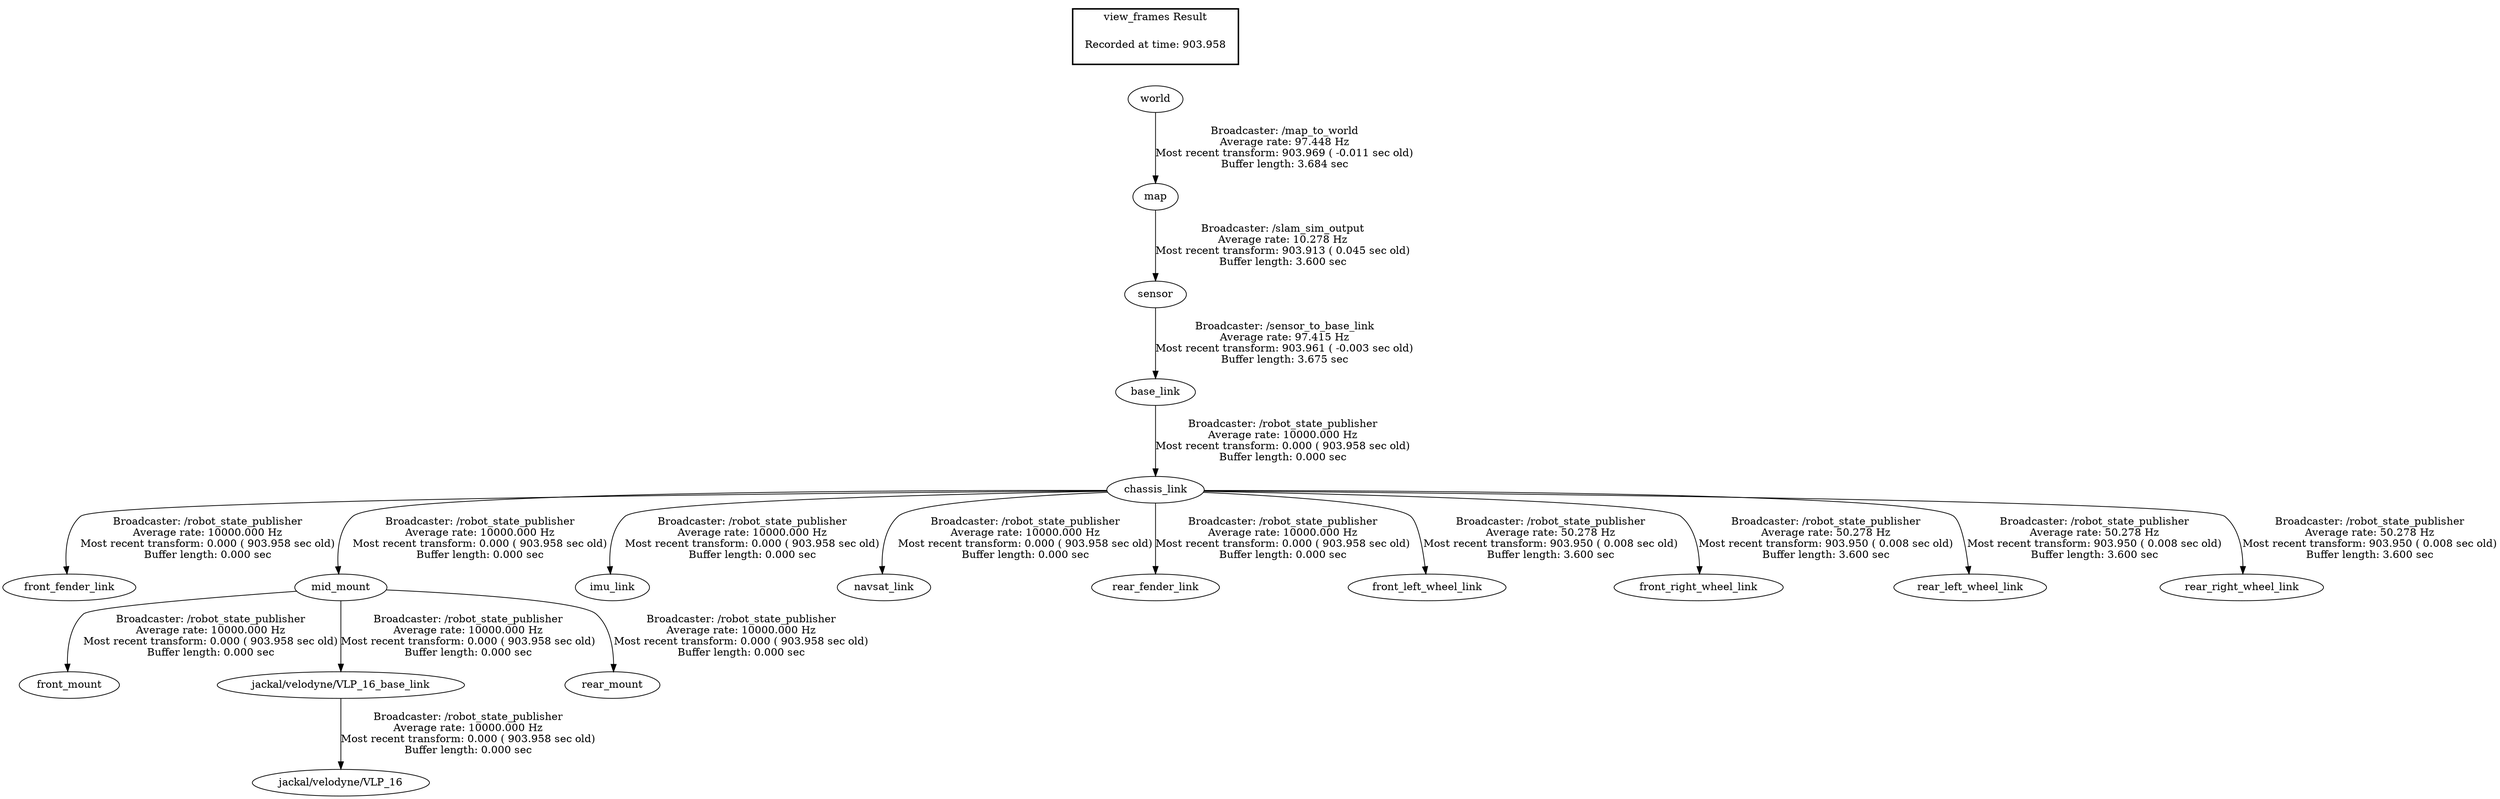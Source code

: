digraph G {
"world" -> "map"[label="Broadcaster: /map_to_world\nAverage rate: 97.448 Hz\nMost recent transform: 903.969 ( -0.011 sec old)\nBuffer length: 3.684 sec\n"];
"sensor" -> "base_link"[label="Broadcaster: /sensor_to_base_link\nAverage rate: 97.415 Hz\nMost recent transform: 903.961 ( -0.003 sec old)\nBuffer length: 3.675 sec\n"];
"map" -> "sensor"[label="Broadcaster: /slam_sim_output\nAverage rate: 10.278 Hz\nMost recent transform: 903.913 ( 0.045 sec old)\nBuffer length: 3.600 sec\n"];
"base_link" -> "chassis_link"[label="Broadcaster: /robot_state_publisher\nAverage rate: 10000.000 Hz\nMost recent transform: 0.000 ( 903.958 sec old)\nBuffer length: 0.000 sec\n"];
"chassis_link" -> "front_fender_link"[label="Broadcaster: /robot_state_publisher\nAverage rate: 10000.000 Hz\nMost recent transform: 0.000 ( 903.958 sec old)\nBuffer length: 0.000 sec\n"];
"mid_mount" -> "front_mount"[label="Broadcaster: /robot_state_publisher\nAverage rate: 10000.000 Hz\nMost recent transform: 0.000 ( 903.958 sec old)\nBuffer length: 0.000 sec\n"];
"chassis_link" -> "mid_mount"[label="Broadcaster: /robot_state_publisher\nAverage rate: 10000.000 Hz\nMost recent transform: 0.000 ( 903.958 sec old)\nBuffer length: 0.000 sec\n"];
"chassis_link" -> "imu_link"[label="Broadcaster: /robot_state_publisher\nAverage rate: 10000.000 Hz\nMost recent transform: 0.000 ( 903.958 sec old)\nBuffer length: 0.000 sec\n"];
"mid_mount" -> "jackal/velodyne/VLP_16_base_link"[label="Broadcaster: /robot_state_publisher\nAverage rate: 10000.000 Hz\nMost recent transform: 0.000 ( 903.958 sec old)\nBuffer length: 0.000 sec\n"];
"jackal/velodyne/VLP_16_base_link" -> "jackal/velodyne/VLP_16"[label="Broadcaster: /robot_state_publisher\nAverage rate: 10000.000 Hz\nMost recent transform: 0.000 ( 903.958 sec old)\nBuffer length: 0.000 sec\n"];
"chassis_link" -> "navsat_link"[label="Broadcaster: /robot_state_publisher\nAverage rate: 10000.000 Hz\nMost recent transform: 0.000 ( 903.958 sec old)\nBuffer length: 0.000 sec\n"];
"chassis_link" -> "rear_fender_link"[label="Broadcaster: /robot_state_publisher\nAverage rate: 10000.000 Hz\nMost recent transform: 0.000 ( 903.958 sec old)\nBuffer length: 0.000 sec\n"];
"mid_mount" -> "rear_mount"[label="Broadcaster: /robot_state_publisher\nAverage rate: 10000.000 Hz\nMost recent transform: 0.000 ( 903.958 sec old)\nBuffer length: 0.000 sec\n"];
"chassis_link" -> "front_left_wheel_link"[label="Broadcaster: /robot_state_publisher\nAverage rate: 50.278 Hz\nMost recent transform: 903.950 ( 0.008 sec old)\nBuffer length: 3.600 sec\n"];
"chassis_link" -> "front_right_wheel_link"[label="Broadcaster: /robot_state_publisher\nAverage rate: 50.278 Hz\nMost recent transform: 903.950 ( 0.008 sec old)\nBuffer length: 3.600 sec\n"];
"chassis_link" -> "rear_left_wheel_link"[label="Broadcaster: /robot_state_publisher\nAverage rate: 50.278 Hz\nMost recent transform: 903.950 ( 0.008 sec old)\nBuffer length: 3.600 sec\n"];
"chassis_link" -> "rear_right_wheel_link"[label="Broadcaster: /robot_state_publisher\nAverage rate: 50.278 Hz\nMost recent transform: 903.950 ( 0.008 sec old)\nBuffer length: 3.600 sec\n"];
edge [style=invis];
 subgraph cluster_legend { style=bold; color=black; label ="view_frames Result";
"Recorded at time: 903.958"[ shape=plaintext ] ;
 }->"world";
}